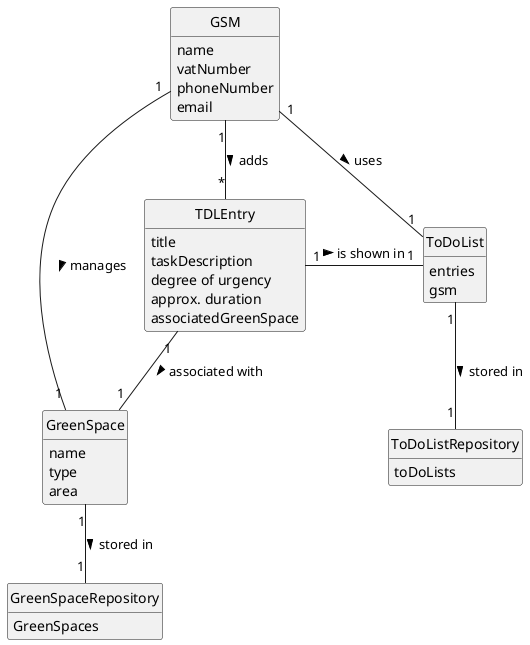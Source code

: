 @startuml
skinparam monochrome true
skinparam packageStyle rectangle
skinparam shadowing false

'left to right direction

skinparam classAttributeIconSize 0

hide circle
hide methods

'title Domain Model

'class Platform {
'  -description
'}

class GSM {
    name
    vatNumber
    phoneNumber
    email
}

class TDLEntry {
    title
    taskDescription
    degree of urgency
    approx. duration
    associatedGreenSpace
}

class GreenSpace {
    name
    type
    area
}

class GreenSpaceRepository {
    GreenSpaces
}

class ToDoList {
    entries
    gsm
}

class ToDoListRepository {
    toDoLists
}

'class User {
'    name
'    email
'    password
'}

GSM "1" -- "*" TDLEntry: adds >
TDLEntry "1" -- "1" GreenSpace: associated with >
GreenSpace "1" -- "1" GreenSpaceRepository: stored in >
GSM "1" - "1" GreenSpace: manages >
GSM "1" -- "1" ToDoList: uses >
TDLEntry "1" - "1" ToDoList: is shown in >
ToDoList "1" -- "1" ToDoListRepository: stored in >

@enduml